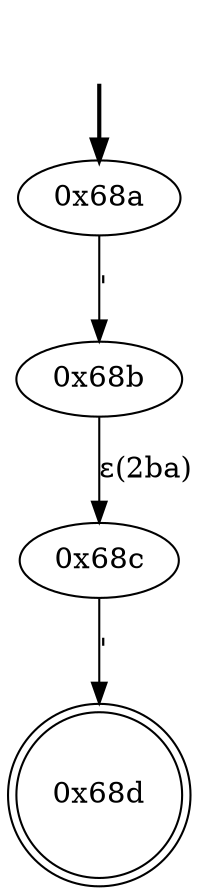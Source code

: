 digraph {
	fake [style=invisible]
	"0x68a" [root=true]
	"0x68b"
	"0x68c"
	"0x68d" [shape=doublecircle]
	fake -> "0x68a" [style=bold]
	"0x68a" -> "0x68b" [label="'"]
	"0x68c" -> "0x68d" [label="'"]
	"0x68b" -> "0x68c" [label="ε(2ba)"]
}

